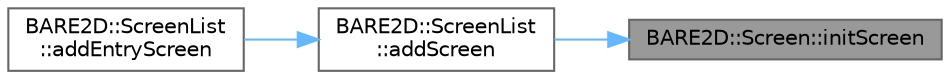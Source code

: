 digraph "BARE2D::Screen::initScreen"
{
 // INTERACTIVE_SVG=YES
 // LATEX_PDF_SIZE
  bgcolor="transparent";
  edge [fontname=Helvetica,fontsize=10,labelfontname=Helvetica,labelfontsize=10];
  node [fontname=Helvetica,fontsize=10,shape=box,height=0.2,width=0.4];
  rankdir="RL";
  Node1 [label="BARE2D::Screen::initScreen",height=0.2,width=0.4,color="gray40", fillcolor="grey60", style="filled", fontcolor="black",tooltip="This is called once, at the start of the program, when the screen is added to the screen list."];
  Node1 -> Node2 [dir="back",color="steelblue1",style="solid"];
  Node2 [label="BARE2D::ScreenList\l::addScreen",height=0.2,width=0.4,color="grey40", fillcolor="white", style="filled",URL="$class_b_a_r_e2_d_1_1_screen_list.html#a808947b93ae388e0cd66f9b077ae459e",tooltip="Adds a screen to the list of screens, AKA the screen list. Requires non-nullptr. Also,..."];
  Node2 -> Node3 [dir="back",color="steelblue1",style="solid"];
  Node3 [label="BARE2D::ScreenList\l::addEntryScreen",height=0.2,width=0.4,color="grey40", fillcolor="white", style="filled",URL="$class_b_a_r_e2_d_1_1_screen_list.html#a60c9f49c4d67b2bf6860668e6db9ff89",tooltip="Adds a screen, and sets the current screen to this one."];
}
